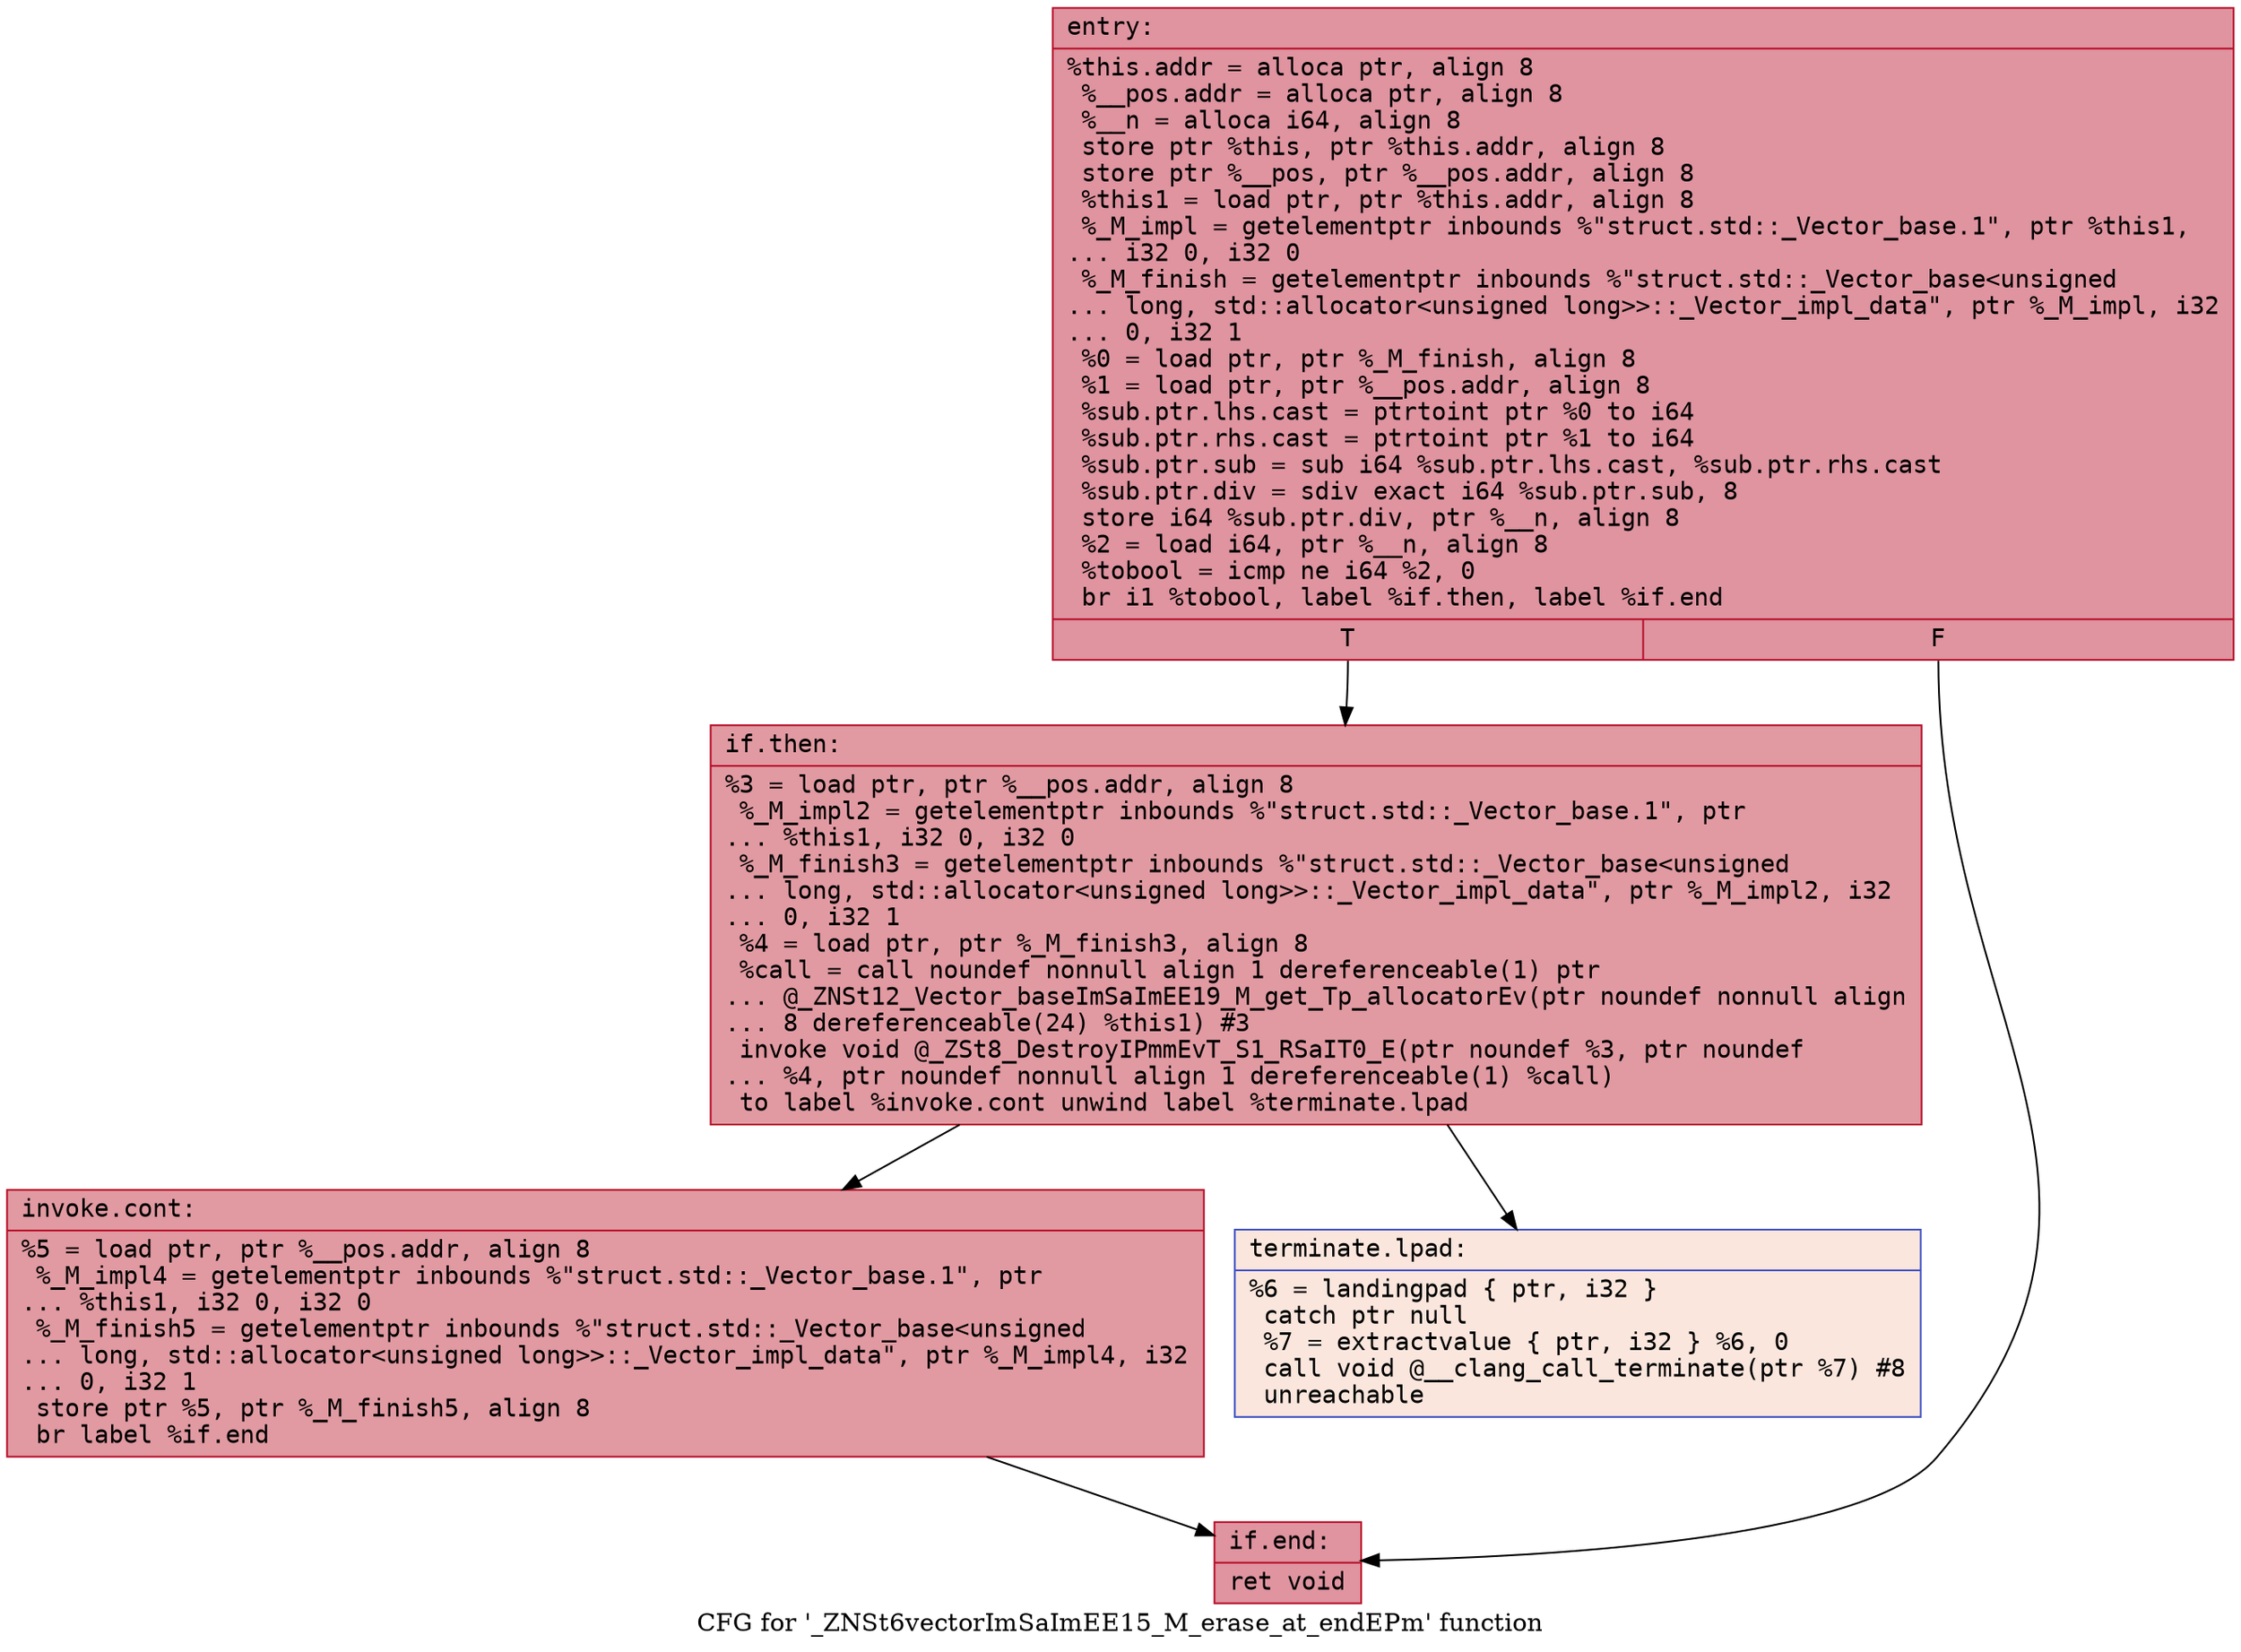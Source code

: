 digraph "CFG for '_ZNSt6vectorImSaImEE15_M_erase_at_endEPm' function" {
	label="CFG for '_ZNSt6vectorImSaImEE15_M_erase_at_endEPm' function";

	Node0x55c6063e9e50 [shape=record,color="#b70d28ff", style=filled, fillcolor="#b70d2870" fontname="Courier",label="{entry:\l|  %this.addr = alloca ptr, align 8\l  %__pos.addr = alloca ptr, align 8\l  %__n = alloca i64, align 8\l  store ptr %this, ptr %this.addr, align 8\l  store ptr %__pos, ptr %__pos.addr, align 8\l  %this1 = load ptr, ptr %this.addr, align 8\l  %_M_impl = getelementptr inbounds %\"struct.std::_Vector_base.1\", ptr %this1,\l... i32 0, i32 0\l  %_M_finish = getelementptr inbounds %\"struct.std::_Vector_base\<unsigned\l... long, std::allocator\<unsigned long\>\>::_Vector_impl_data\", ptr %_M_impl, i32\l... 0, i32 1\l  %0 = load ptr, ptr %_M_finish, align 8\l  %1 = load ptr, ptr %__pos.addr, align 8\l  %sub.ptr.lhs.cast = ptrtoint ptr %0 to i64\l  %sub.ptr.rhs.cast = ptrtoint ptr %1 to i64\l  %sub.ptr.sub = sub i64 %sub.ptr.lhs.cast, %sub.ptr.rhs.cast\l  %sub.ptr.div = sdiv exact i64 %sub.ptr.sub, 8\l  store i64 %sub.ptr.div, ptr %__n, align 8\l  %2 = load i64, ptr %__n, align 8\l  %tobool = icmp ne i64 %2, 0\l  br i1 %tobool, label %if.then, label %if.end\l|{<s0>T|<s1>F}}"];
	Node0x55c6063e9e50:s0 -> Node0x55c6063eaae0[tooltip="entry -> if.then\nProbability 62.50%" ];
	Node0x55c6063e9e50:s1 -> Node0x55c6063eab50[tooltip="entry -> if.end\nProbability 37.50%" ];
	Node0x55c6063eaae0 [shape=record,color="#b70d28ff", style=filled, fillcolor="#bb1b2c70" fontname="Courier",label="{if.then:\l|  %3 = load ptr, ptr %__pos.addr, align 8\l  %_M_impl2 = getelementptr inbounds %\"struct.std::_Vector_base.1\", ptr\l... %this1, i32 0, i32 0\l  %_M_finish3 = getelementptr inbounds %\"struct.std::_Vector_base\<unsigned\l... long, std::allocator\<unsigned long\>\>::_Vector_impl_data\", ptr %_M_impl2, i32\l... 0, i32 1\l  %4 = load ptr, ptr %_M_finish3, align 8\l  %call = call noundef nonnull align 1 dereferenceable(1) ptr\l... @_ZNSt12_Vector_baseImSaImEE19_M_get_Tp_allocatorEv(ptr noundef nonnull align\l... 8 dereferenceable(24) %this1) #3\l  invoke void @_ZSt8_DestroyIPmmEvT_S1_RSaIT0_E(ptr noundef %3, ptr noundef\l... %4, ptr noundef nonnull align 1 dereferenceable(1) %call)\l          to label %invoke.cont unwind label %terminate.lpad\l}"];
	Node0x55c6063eaae0 -> Node0x55c6063eb080[tooltip="if.then -> invoke.cont\nProbability 100.00%" ];
	Node0x55c6063eaae0 -> Node0x55c6063eb100[tooltip="if.then -> terminate.lpad\nProbability 0.00%" ];
	Node0x55c6063eb080 [shape=record,color="#b70d28ff", style=filled, fillcolor="#bb1b2c70" fontname="Courier",label="{invoke.cont:\l|  %5 = load ptr, ptr %__pos.addr, align 8\l  %_M_impl4 = getelementptr inbounds %\"struct.std::_Vector_base.1\", ptr\l... %this1, i32 0, i32 0\l  %_M_finish5 = getelementptr inbounds %\"struct.std::_Vector_base\<unsigned\l... long, std::allocator\<unsigned long\>\>::_Vector_impl_data\", ptr %_M_impl4, i32\l... 0, i32 1\l  store ptr %5, ptr %_M_finish5, align 8\l  br label %if.end\l}"];
	Node0x55c6063eb080 -> Node0x55c6063eab50[tooltip="invoke.cont -> if.end\nProbability 100.00%" ];
	Node0x55c6063eab50 [shape=record,color="#b70d28ff", style=filled, fillcolor="#b70d2870" fontname="Courier",label="{if.end:\l|  ret void\l}"];
	Node0x55c6063eb100 [shape=record,color="#3d50c3ff", style=filled, fillcolor="#f3c7b170" fontname="Courier",label="{terminate.lpad:\l|  %6 = landingpad \{ ptr, i32 \}\l          catch ptr null\l  %7 = extractvalue \{ ptr, i32 \} %6, 0\l  call void @__clang_call_terminate(ptr %7) #8\l  unreachable\l}"];
}
